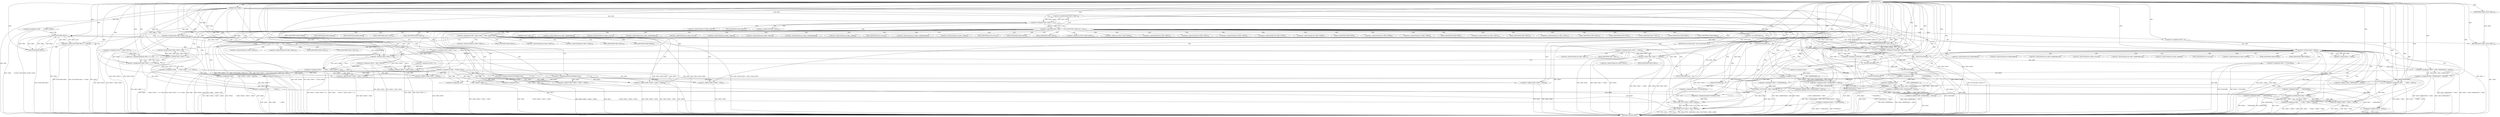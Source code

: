 digraph "FUN1" {  
"8" [label = <(METHOD,FUN1)<SUB>1</SUB>> ]
"336" [label = <(METHOD_RETURN,VAR1)<SUB>1</SUB>> ]
"9" [label = <(PARAM,VAR2 *VAR3)<SUB>1</SUB>> ]
"13" [label = <(&lt;operator&gt;.assignment,*VAR6  = &amp;VAR3-&gt;VAR7)<SUB>4</SUB>> ]
"20" [label = <(&lt;operator&gt;.assignment,*VAR9       = &amp;VAR3-&gt;VAR10)<SUB>6</SUB>> ]
"29" [label = <(&lt;operator&gt;.assignment,VAR14 = VAR3-&gt;VAR15)<SUB>10</SUB>> ]
"35" [label = <(&lt;operator&gt;.assignment,VAR16 = 0)<SUB>11</SUB>> ]
"332" [label = <(RETURN,return (VAR1)VAR47;,return (VAR1)VAR47;)<SUB>116</SUB>> ]
"39" [label = <(&lt;operator&gt;.notEquals,VAR3-&gt;VAR17 != VAR18)<SUB>12</SUB>> ]
"318" [label = <(&lt;operator&gt;.logicalAnd,VAR3-&gt;VAR42 != 0 &amp;&amp; FUN2(&amp;VAR3-&gt;VAR10,23) != 0x0)<SUB>115</SUB>> ]
"333" [label = <(&lt;operator&gt;.cast,(VAR1)VAR47)<SUB>116</SUB>> ]
"45" [label = <(&lt;operators&gt;.assignmentShiftLeft,VAR14 &lt;&lt;= 1)<SUB>14</SUB>> ]
"67" [label = <(&lt;operator&gt;.assignment,VAR24     = VAR16 + (VAR3-&gt;VAR25 &lt;&lt; 4))<SUB>28</SUB>> ]
"77" [label = <(&lt;operator&gt;.assignment,VAR26     = (VAR3-&gt;VAR27 &lt;&lt; 4) * VAR14)<SUB>29</SUB>> ]
"87" [label = <(&lt;operator&gt;.assignment,*VAR28        = VAR6-&gt;VAR29 + VAR24 + VAR26)<SUB>30</SUB>> ]
"97" [label = <(&lt;operator&gt;.assignment,VAR30           = VAR14)<SUB>31</SUB>> ]
"109" [label = <(FUN3,FUN3(VAR9,1))<SUB>47</SUB>> ]
"183" [label = <(&lt;operators&gt;.assignmentArithmeticShiftRight,VAR24                &gt;&gt;= 1)<SUB>75</SUB>> ]
"186" [label = <(&lt;operators&gt;.assignmentArithmeticShiftRight,VAR26                &gt;&gt;= 2)<SUB>76</SUB>> ]
"189" [label = <(&lt;operators&gt;.assignmentArithmeticShiftRight,VAR30                      &gt;&gt;= 1)<SUB>77</SUB>> ]
"192" [label = <(&lt;operator&gt;.assignment,VAR12                     = VAR6-&gt;VAR38 + VAR24...)<SUB>78</SUB>> ]
"201" [label = <(&lt;operator&gt;.assignment,VAR13                     = FUN8(VAR9))<SUB>79</SUB>> ]
"205" [label = <(&lt;operator&gt;.assignment,VAR23                      = VAR3-&gt;VAR36[VAR39]...)<SUB>80</SUB>> ]
"214" [label = <(&lt;operator&gt;.assignment,VAR3-&gt;VAR36[VAR39] = VAR23)<SUB>81</SUB>> ]
"221" [label = <(&lt;operator&gt;.assignment,VAR23 = FUN6(VAR23))<SUB>82</SUB>> ]
"225" [label = <(FUN7,VAR3-&gt;FUN7(VAR12, VAR23, VAR30))<SUB>83</SUB>> ]
"232" [label = <(&lt;operator&gt;.assignment,VAR12                     = VAR6-&gt;VAR40 + VAR24...)<SUB>88</SUB>> ]
"241" [label = <(&lt;operator&gt;.assignment,VAR13                     = FUN8(VAR9))<SUB>89</SUB>> ]
"245" [label = <(&lt;operator&gt;.assignment,VAR23                      = VAR3-&gt;VAR36[VAR41]...)<SUB>90</SUB>> ]
"254" [label = <(&lt;operator&gt;.assignment,VAR3-&gt;VAR36[VAR41] = VAR23)<SUB>91</SUB>> ]
"261" [label = <(&lt;operator&gt;.assignment,VAR23 = FUN6(VAR23))<SUB>92</SUB>> ]
"265" [label = <(FUN7,VAR3-&gt;FUN7(VAR12, VAR23, VAR30))<SUB>93</SUB>> ]
"272" [label = <(&lt;operator&gt;.postDecrement,VAR3-&gt;VAR42--)<SUB>98</SUB>> ]
"276" [label = <(&lt;operator&gt;.postIncrement,VAR3-&gt;VAR25++)<SUB>99</SUB>> ]
"315" [label = <(FUN3,FUN3(VAR9,1))<SUB>113</SUB>> ]
"49" [label = <(&lt;operator&gt;.equals,VAR3-&gt;VAR17 == VAR19)<SUB>15</SUB>> ]
"101" [label = <(&lt;operator&gt;.equals,FUN2(VAR9,VAR31) == VAR32)<SUB>37</SUB>> ]
"106" [label = <(FUN3,FUN3(VAR9,VAR31))<SUB>42</SUB>> ]
"113" [label = <(&lt;operator&gt;.notEquals,FUN4(VAR9, 1) != 0x01)<SUB>49</SUB>> ]
"124" [label = <(&lt;operator&gt;.lessThan,VAR4 &lt; VAR33)<SUB>55</SUB>> ]
"127" [label = <(&lt;operator&gt;.preIncrement,++VAR4)<SUB>55</SUB>> ]
"281" [label = <(&lt;operator&gt;.greaterThan,VAR3-&gt;VAR10.VAR43 &gt; VAR3-&gt;VAR10.VAR44)<SUB>101</SUB>> ]
"319" [label = <(&lt;operator&gt;.notEquals,VAR3-&gt;VAR42 != 0)<SUB>115</SUB>> ]
"324" [label = <(&lt;operator&gt;.notEquals,FUN2(&amp;VAR3-&gt;VAR10,23) != 0x0)<SUB>115</SUB>> ]
"55" [label = <(&lt;operator&gt;.assignment,VAR16 = VAR3-&gt;VAR15)<SUB>17</SUB>> ]
"69" [label = <(&lt;operator&gt;.addition,VAR16 + (VAR3-&gt;VAR25 &lt;&lt; 4))<SUB>28</SUB>> ]
"79" [label = <(&lt;operator&gt;.multiplication,(VAR3-&gt;VAR27 &lt;&lt; 4) * VAR14)<SUB>29</SUB>> ]
"89" [label = <(&lt;operator&gt;.addition,VAR6-&gt;VAR29 + VAR24 + VAR26)<SUB>30</SUB>> ]
"121" [label = <(&lt;operator&gt;.assignment,VAR4 = 0)<SUB>55</SUB>> ]
"130" [label = <(&lt;operator&gt;.assignment,VAR20    = VAR34[VAR4])<SUB>58</SUB>> ]
"135" [label = <(&lt;operator&gt;.assignment,VAR21    = VAR35[VAR4])<SUB>59</SUB>> ]
"140" [label = <(&lt;operator&gt;.assignment,VAR22     = (VAR21 * VAR30) + VAR20)<SUB>60</SUB>> ]
"147" [label = <(&lt;operator&gt;.assignment,VAR12     = VAR28 + VAR22)<SUB>61</SUB>> ]
"152" [label = <(&lt;operator&gt;.assignment,VAR13 = FUN5(VAR9))<SUB>63</SUB>> ]
"156" [label = <(&lt;operator&gt;.assignment,VAR23 = VAR3-&gt;VAR36[VAR37] + VAR13)<SUB>64</SUB>> ]
"165" [label = <(&lt;operator&gt;.assignment,VAR3-&gt;VAR36[VAR37] = VAR23)<SUB>65</SUB>> ]
"172" [label = <(&lt;operator&gt;.assignment,VAR23 = FUN6(VAR23))<SUB>66</SUB>> ]
"176" [label = <(FUN7,VAR3-&gt;FUN7(VAR12, VAR23, VAR30))<SUB>68</SUB>> ]
"194" [label = <(&lt;operator&gt;.addition,VAR6-&gt;VAR38 + VAR24 + VAR26)<SUB>78</SUB>> ]
"203" [label = <(FUN8,FUN8(VAR9))<SUB>79</SUB>> ]
"207" [label = <(&lt;operator&gt;.addition,VAR3-&gt;VAR36[VAR39] + VAR13)<SUB>80</SUB>> ]
"223" [label = <(FUN6,FUN6(VAR23))<SUB>82</SUB>> ]
"234" [label = <(&lt;operator&gt;.addition,VAR6-&gt;VAR40 + VAR24 + VAR26)<SUB>88</SUB>> ]
"243" [label = <(FUN8,FUN8(VAR9))<SUB>89</SUB>> ]
"247" [label = <(&lt;operator&gt;.addition,VAR3-&gt;VAR36[VAR41] + VAR13)<SUB>90</SUB>> ]
"263" [label = <(FUN6,FUN6(VAR23))<SUB>92</SUB>> ]
"293" [label = <(RETURN,return VAR45;,return VAR45;)<SUB>103</SUB>> ]
"325" [label = <(FUN2,FUN2(&amp;VAR3-&gt;VAR10,23))<SUB>115</SUB>> ]
"71" [label = <(&lt;operator&gt;.shiftLeft,VAR3-&gt;VAR25 &lt;&lt; 4)<SUB>28</SUB>> ]
"80" [label = <(&lt;operator&gt;.shiftLeft,VAR3-&gt;VAR27 &lt;&lt; 4)<SUB>29</SUB>> ]
"90" [label = <(&lt;operator&gt;.addition,VAR6-&gt;VAR29 + VAR24)<SUB>30</SUB>> ]
"102" [label = <(FUN2,FUN2(VAR9,VAR31))<SUB>37</SUB>> ]
"114" [label = <(FUN4,FUN4(VAR9, 1))<SUB>49</SUB>> ]
"195" [label = <(&lt;operator&gt;.addition,VAR6-&gt;VAR38 + VAR24)<SUB>78</SUB>> ]
"235" [label = <(&lt;operator&gt;.addition,VAR6-&gt;VAR40 + VAR24)<SUB>88</SUB>> ]
"294" [label = <(IDENTIFIER,VAR45,return VAR45;)<SUB>103</SUB>> ]
"142" [label = <(&lt;operator&gt;.addition,(VAR21 * VAR30) + VAR20)<SUB>60</SUB>> ]
"149" [label = <(&lt;operator&gt;.addition,VAR28 + VAR22)<SUB>61</SUB>> ]
"154" [label = <(FUN5,FUN5(VAR9))<SUB>63</SUB>> ]
"158" [label = <(&lt;operator&gt;.addition,VAR3-&gt;VAR36[VAR37] + VAR13)<SUB>64</SUB>> ]
"174" [label = <(FUN6,FUN6(VAR23))<SUB>66</SUB>> ]
"298" [label = <(&lt;operator&gt;.equals,VAR3-&gt;VAR25 == VAR3-&gt;VAR46)<SUB>105</SUB>> ]
"143" [label = <(&lt;operator&gt;.multiplication,VAR21 * VAR30)<SUB>60</SUB>> ]
"306" [label = <(&lt;operator&gt;.assignment,VAR3-&gt;VAR25 = 0)<SUB>107</SUB>> ]
"311" [label = <(&lt;operator&gt;.postIncrement,VAR3-&gt;VAR27++)<SUB>108</SUB>> ]
"334" [label = <(UNKNOWN,VAR1,VAR1)<SUB>116</SUB>> ]
"215" [label = <(&lt;operator&gt;.indirectIndexAccess,VAR3-&gt;VAR36[VAR39])<SUB>81</SUB>> ]
"226" [label = <(&lt;operator&gt;.indirectFieldAccess,VAR3-&gt;FUN7)<SUB>83</SUB>> ]
"255" [label = <(&lt;operator&gt;.indirectIndexAccess,VAR3-&gt;VAR36[VAR41])<SUB>91</SUB>> ]
"266" [label = <(&lt;operator&gt;.indirectFieldAccess,VAR3-&gt;FUN7)<SUB>93</SUB>> ]
"273" [label = <(&lt;operator&gt;.indirectFieldAccess,VAR3-&gt;VAR42)<SUB>98</SUB>> ]
"277" [label = <(&lt;operator&gt;.indirectFieldAccess,VAR3-&gt;VAR25)<SUB>99</SUB>> ]
"320" [label = <(&lt;operator&gt;.indirectFieldAccess,VAR3-&gt;VAR42)<SUB>115</SUB>> ]
"50" [label = <(&lt;operator&gt;.indirectFieldAccess,VAR3-&gt;VAR17)<SUB>15</SUB>> ]
"208" [label = <(&lt;operator&gt;.indirectIndexAccess,VAR3-&gt;VAR36[VAR39])<SUB>80</SUB>> ]
"216" [label = <(&lt;operator&gt;.indirectFieldAccess,VAR3-&gt;VAR36)<SUB>81</SUB>> ]
"228" [label = <(FIELD_IDENTIFIER,FUN7,FUN7)<SUB>83</SUB>> ]
"248" [label = <(&lt;operator&gt;.indirectIndexAccess,VAR3-&gt;VAR36[VAR41])<SUB>90</SUB>> ]
"256" [label = <(&lt;operator&gt;.indirectFieldAccess,VAR3-&gt;VAR36)<SUB>91</SUB>> ]
"268" [label = <(FIELD_IDENTIFIER,FUN7,FUN7)<SUB>93</SUB>> ]
"275" [label = <(FIELD_IDENTIFIER,VAR42,VAR42)<SUB>98</SUB>> ]
"279" [label = <(FIELD_IDENTIFIER,VAR25,VAR25)<SUB>99</SUB>> ]
"282" [label = <(&lt;operator&gt;.fieldAccess,VAR3-&gt;VAR10.VAR43)<SUB>101</SUB>> ]
"287" [label = <(&lt;operator&gt;.fieldAccess,VAR3-&gt;VAR10.VAR44)<SUB>101</SUB>> ]
"322" [label = <(FIELD_IDENTIFIER,VAR42,VAR42)<SUB>115</SUB>> ]
"326" [label = <(&lt;operator&gt;.addressOf,&amp;VAR3-&gt;VAR10)<SUB>115</SUB>> ]
"52" [label = <(FIELD_IDENTIFIER,VAR17,VAR17)<SUB>15</SUB>> ]
"57" [label = <(&lt;operator&gt;.indirectFieldAccess,VAR3-&gt;VAR15)<SUB>17</SUB>> ]
"72" [label = <(&lt;operator&gt;.indirectFieldAccess,VAR3-&gt;VAR25)<SUB>28</SUB>> ]
"81" [label = <(&lt;operator&gt;.indirectFieldAccess,VAR3-&gt;VAR27)<SUB>29</SUB>> ]
"91" [label = <(&lt;operator&gt;.indirectFieldAccess,VAR6-&gt;VAR29)<SUB>30</SUB>> ]
"132" [label = <(&lt;operator&gt;.indirectIndexAccess,VAR34[VAR4])<SUB>58</SUB>> ]
"137" [label = <(&lt;operator&gt;.indirectIndexAccess,VAR35[VAR4])<SUB>59</SUB>> ]
"166" [label = <(&lt;operator&gt;.indirectIndexAccess,VAR3-&gt;VAR36[VAR37])<SUB>65</SUB>> ]
"177" [label = <(&lt;operator&gt;.indirectFieldAccess,VAR3-&gt;FUN7)<SUB>68</SUB>> ]
"196" [label = <(&lt;operator&gt;.indirectFieldAccess,VAR6-&gt;VAR38)<SUB>78</SUB>> ]
"209" [label = <(&lt;operator&gt;.indirectFieldAccess,VAR3-&gt;VAR36)<SUB>80</SUB>> ]
"218" [label = <(FIELD_IDENTIFIER,VAR36,VAR36)<SUB>81</SUB>> ]
"236" [label = <(&lt;operator&gt;.indirectFieldAccess,VAR6-&gt;VAR40)<SUB>88</SUB>> ]
"249" [label = <(&lt;operator&gt;.indirectFieldAccess,VAR3-&gt;VAR36)<SUB>90</SUB>> ]
"258" [label = <(FIELD_IDENTIFIER,VAR36,VAR36)<SUB>91</SUB>> ]
"283" [label = <(&lt;operator&gt;.indirectFieldAccess,VAR3-&gt;VAR10)<SUB>101</SUB>> ]
"286" [label = <(FIELD_IDENTIFIER,VAR43,VAR43)<SUB>101</SUB>> ]
"288" [label = <(&lt;operator&gt;.indirectFieldAccess,VAR3-&gt;VAR10)<SUB>101</SUB>> ]
"291" [label = <(FIELD_IDENTIFIER,VAR44,VAR44)<SUB>101</SUB>> ]
"327" [label = <(&lt;operator&gt;.indirectFieldAccess,VAR3-&gt;VAR10)<SUB>115</SUB>> ]
"59" [label = <(FIELD_IDENTIFIER,VAR15,VAR15)<SUB>17</SUB>> ]
"74" [label = <(FIELD_IDENTIFIER,VAR25,VAR25)<SUB>28</SUB>> ]
"83" [label = <(FIELD_IDENTIFIER,VAR27,VAR27)<SUB>29</SUB>> ]
"93" [label = <(FIELD_IDENTIFIER,VAR29,VAR29)<SUB>30</SUB>> ]
"159" [label = <(&lt;operator&gt;.indirectIndexAccess,VAR3-&gt;VAR36[VAR37])<SUB>64</SUB>> ]
"167" [label = <(&lt;operator&gt;.indirectFieldAccess,VAR3-&gt;VAR36)<SUB>65</SUB>> ]
"179" [label = <(FIELD_IDENTIFIER,FUN7,FUN7)<SUB>68</SUB>> ]
"198" [label = <(FIELD_IDENTIFIER,VAR38,VAR38)<SUB>78</SUB>> ]
"211" [label = <(FIELD_IDENTIFIER,VAR36,VAR36)<SUB>80</SUB>> ]
"238" [label = <(FIELD_IDENTIFIER,VAR40,VAR40)<SUB>88</SUB>> ]
"251" [label = <(FIELD_IDENTIFIER,VAR36,VAR36)<SUB>90</SUB>> ]
"285" [label = <(FIELD_IDENTIFIER,VAR10,VAR10)<SUB>101</SUB>> ]
"290" [label = <(FIELD_IDENTIFIER,VAR10,VAR10)<SUB>101</SUB>> ]
"329" [label = <(FIELD_IDENTIFIER,VAR10,VAR10)<SUB>115</SUB>> ]
"160" [label = <(&lt;operator&gt;.indirectFieldAccess,VAR3-&gt;VAR36)<SUB>64</SUB>> ]
"169" [label = <(FIELD_IDENTIFIER,VAR36,VAR36)<SUB>65</SUB>> ]
"299" [label = <(&lt;operator&gt;.indirectFieldAccess,VAR3-&gt;VAR25)<SUB>105</SUB>> ]
"302" [label = <(&lt;operator&gt;.indirectFieldAccess,VAR3-&gt;VAR46)<SUB>105</SUB>> ]
"162" [label = <(FIELD_IDENTIFIER,VAR36,VAR36)<SUB>64</SUB>> ]
"301" [label = <(FIELD_IDENTIFIER,VAR25,VAR25)<SUB>105</SUB>> ]
"304" [label = <(FIELD_IDENTIFIER,VAR46,VAR46)<SUB>105</SUB>> ]
"307" [label = <(&lt;operator&gt;.indirectFieldAccess,VAR3-&gt;VAR25)<SUB>107</SUB>> ]
"312" [label = <(&lt;operator&gt;.indirectFieldAccess,VAR3-&gt;VAR27)<SUB>108</SUB>> ]
"309" [label = <(FIELD_IDENTIFIER,VAR25,VAR25)<SUB>107</SUB>> ]
"314" [label = <(FIELD_IDENTIFIER,VAR27,VAR27)<SUB>108</SUB>> ]
  "332" -> "336"  [ label = "DDG: &lt;RET&gt;"] 
  "293" -> "336"  [ label = "DDG: &lt;RET&gt;"] 
  "9" -> "336"  [ label = "DDG: VAR3"] 
  "13" -> "336"  [ label = "DDG: VAR6"] 
  "13" -> "336"  [ label = "DDG: &amp;VAR3-&gt;VAR7"] 
  "13" -> "336"  [ label = "DDG: *VAR6  = &amp;VAR3-&gt;VAR7"] 
  "20" -> "336"  [ label = "DDG: &amp;VAR3-&gt;VAR10"] 
  "20" -> "336"  [ label = "DDG: *VAR9       = &amp;VAR3-&gt;VAR10"] 
  "29" -> "336"  [ label = "DDG: VAR3-&gt;VAR15"] 
  "29" -> "336"  [ label = "DDG: VAR14 = VAR3-&gt;VAR15"] 
  "35" -> "336"  [ label = "DDG: VAR16 = 0"] 
  "39" -> "336"  [ label = "DDG: VAR3-&gt;VAR17"] 
  "39" -> "336"  [ label = "DDG: VAR3-&gt;VAR17 != VAR18"] 
  "49" -> "336"  [ label = "DDG: VAR3-&gt;VAR17"] 
  "49" -> "336"  [ label = "DDG: VAR3-&gt;VAR17 == VAR19"] 
  "55" -> "336"  [ label = "DDG: VAR3-&gt;VAR15"] 
  "55" -> "336"  [ label = "DDG: VAR16 = VAR3-&gt;VAR15"] 
  "69" -> "336"  [ label = "DDG: VAR16"] 
  "69" -> "336"  [ label = "DDG: VAR3-&gt;VAR25 &lt;&lt; 4"] 
  "67" -> "336"  [ label = "DDG: VAR16 + (VAR3-&gt;VAR25 &lt;&lt; 4)"] 
  "67" -> "336"  [ label = "DDG: VAR24     = VAR16 + (VAR3-&gt;VAR25 &lt;&lt; 4)"] 
  "80" -> "336"  [ label = "DDG: VAR3-&gt;VAR27"] 
  "79" -> "336"  [ label = "DDG: VAR3-&gt;VAR27 &lt;&lt; 4"] 
  "77" -> "336"  [ label = "DDG: (VAR3-&gt;VAR27 &lt;&lt; 4) * VAR14"] 
  "77" -> "336"  [ label = "DDG: VAR26     = (VAR3-&gt;VAR27 &lt;&lt; 4) * VAR14"] 
  "87" -> "336"  [ label = "DDG: VAR28"] 
  "90" -> "336"  [ label = "DDG: VAR6-&gt;VAR29"] 
  "89" -> "336"  [ label = "DDG: VAR6-&gt;VAR29 + VAR24"] 
  "87" -> "336"  [ label = "DDG: VAR6-&gt;VAR29 + VAR24 + VAR26"] 
  "87" -> "336"  [ label = "DDG: *VAR28        = VAR6-&gt;VAR29 + VAR24 + VAR26"] 
  "97" -> "336"  [ label = "DDG: VAR14"] 
  "97" -> "336"  [ label = "DDG: VAR30           = VAR14"] 
  "102" -> "336"  [ label = "DDG: VAR31"] 
  "101" -> "336"  [ label = "DDG: FUN2(VAR9,VAR31)"] 
  "101" -> "336"  [ label = "DDG: FUN2(VAR9,VAR31) == VAR32"] 
  "109" -> "336"  [ label = "DDG: FUN3(VAR9,1)"] 
  "113" -> "336"  [ label = "DDG: FUN4(VAR9, 1)"] 
  "113" -> "336"  [ label = "DDG: FUN4(VAR9, 1) != 0x01"] 
  "121" -> "336"  [ label = "DDG: VAR4 = 0"] 
  "124" -> "336"  [ label = "DDG: VAR4"] 
  "124" -> "336"  [ label = "DDG: VAR4 &lt; VAR33"] 
  "195" -> "336"  [ label = "DDG: VAR6-&gt;VAR38"] 
  "194" -> "336"  [ label = "DDG: VAR6-&gt;VAR38 + VAR24"] 
  "192" -> "336"  [ label = "DDG: VAR6-&gt;VAR38 + VAR24 + VAR26"] 
  "192" -> "336"  [ label = "DDG: VAR12                     = VAR6-&gt;VAR38 + VAR24 + VAR26"] 
  "205" -> "336"  [ label = "DDG: VAR3-&gt;VAR36[VAR39] + VAR13"] 
  "205" -> "336"  [ label = "DDG: VAR23                      = VAR3-&gt;VAR36[VAR39] + VAR13"] 
  "214" -> "336"  [ label = "DDG: VAR3-&gt;VAR36[VAR39]"] 
  "214" -> "336"  [ label = "DDG: VAR3-&gt;VAR36[VAR39] = VAR23"] 
  "235" -> "336"  [ label = "DDG: VAR6-&gt;VAR40"] 
  "235" -> "336"  [ label = "DDG: VAR24"] 
  "234" -> "336"  [ label = "DDG: VAR6-&gt;VAR40 + VAR24"] 
  "234" -> "336"  [ label = "DDG: VAR26"] 
  "232" -> "336"  [ label = "DDG: VAR6-&gt;VAR40 + VAR24 + VAR26"] 
  "232" -> "336"  [ label = "DDG: VAR12                     = VAR6-&gt;VAR40 + VAR24 + VAR26"] 
  "243" -> "336"  [ label = "DDG: VAR9"] 
  "241" -> "336"  [ label = "DDG: FUN8(VAR9)"] 
  "241" -> "336"  [ label = "DDG: VAR13                     = FUN8(VAR9)"] 
  "247" -> "336"  [ label = "DDG: VAR13"] 
  "245" -> "336"  [ label = "DDG: VAR3-&gt;VAR36[VAR41] + VAR13"] 
  "245" -> "336"  [ label = "DDG: VAR23                      = VAR3-&gt;VAR36[VAR41] + VAR13"] 
  "254" -> "336"  [ label = "DDG: VAR3-&gt;VAR36[VAR41]"] 
  "254" -> "336"  [ label = "DDG: VAR3-&gt;VAR36[VAR41] = VAR23"] 
  "261" -> "336"  [ label = "DDG: FUN6(VAR23)"] 
  "261" -> "336"  [ label = "DDG: VAR23 = FUN6(VAR23)"] 
  "265" -> "336"  [ label = "DDG: VAR3-&gt;FUN7"] 
  "265" -> "336"  [ label = "DDG: VAR12"] 
  "265" -> "336"  [ label = "DDG: VAR23"] 
  "265" -> "336"  [ label = "DDG: VAR30"] 
  "265" -> "336"  [ label = "DDG: VAR3-&gt;FUN7(VAR12, VAR23, VAR30)"] 
  "272" -> "336"  [ label = "DDG: VAR3-&gt;VAR42"] 
  "272" -> "336"  [ label = "DDG: VAR3-&gt;VAR42--"] 
  "276" -> "336"  [ label = "DDG: VAR3-&gt;VAR25"] 
  "276" -> "336"  [ label = "DDG: VAR3-&gt;VAR25++"] 
  "281" -> "336"  [ label = "DDG: VAR3-&gt;VAR10.VAR43"] 
  "281" -> "336"  [ label = "DDG: VAR3-&gt;VAR10.VAR44"] 
  "281" -> "336"  [ label = "DDG: VAR3-&gt;VAR10.VAR43 &gt; VAR3-&gt;VAR10.VAR44"] 
  "298" -> "336"  [ label = "DDG: VAR3-&gt;VAR46"] 
  "298" -> "336"  [ label = "DDG: VAR3-&gt;VAR25 == VAR3-&gt;VAR46"] 
  "306" -> "336"  [ label = "DDG: VAR3-&gt;VAR25 = 0"] 
  "311" -> "336"  [ label = "DDG: VAR3-&gt;VAR27++"] 
  "318" -> "336"  [ label = "DDG: VAR3-&gt;VAR42 != 0"] 
  "325" -> "336"  [ label = "DDG: &amp;VAR3-&gt;VAR10"] 
  "324" -> "336"  [ label = "DDG: FUN2(&amp;VAR3-&gt;VAR10,23)"] 
  "318" -> "336"  [ label = "DDG: FUN2(&amp;VAR3-&gt;VAR10,23) != 0x0"] 
  "318" -> "336"  [ label = "DDG: VAR3-&gt;VAR42 != 0 &amp;&amp; FUN2(&amp;VAR3-&gt;VAR10,23) != 0x0"] 
  "130" -> "336"  [ label = "DDG: VAR34[VAR4]"] 
  "130" -> "336"  [ label = "DDG: VAR20    = VAR34[VAR4]"] 
  "135" -> "336"  [ label = "DDG: VAR35[VAR4]"] 
  "135" -> "336"  [ label = "DDG: VAR21    = VAR35[VAR4]"] 
  "143" -> "336"  [ label = "DDG: VAR21"] 
  "142" -> "336"  [ label = "DDG: VAR21 * VAR30"] 
  "142" -> "336"  [ label = "DDG: VAR20"] 
  "140" -> "336"  [ label = "DDG: (VAR21 * VAR30) + VAR20"] 
  "140" -> "336"  [ label = "DDG: VAR22     = (VAR21 * VAR30) + VAR20"] 
  "149" -> "336"  [ label = "DDG: VAR28"] 
  "149" -> "336"  [ label = "DDG: VAR22"] 
  "147" -> "336"  [ label = "DDG: VAR28 + VAR22"] 
  "147" -> "336"  [ label = "DDG: VAR12     = VAR28 + VAR22"] 
  "152" -> "336"  [ label = "DDG: FUN5(VAR9)"] 
  "152" -> "336"  [ label = "DDG: VAR13 = FUN5(VAR9)"] 
  "156" -> "336"  [ label = "DDG: VAR3-&gt;VAR36[VAR37] + VAR13"] 
  "156" -> "336"  [ label = "DDG: VAR23 = VAR3-&gt;VAR36[VAR37] + VAR13"] 
  "165" -> "336"  [ label = "DDG: VAR3-&gt;VAR36[VAR37]"] 
  "165" -> "336"  [ label = "DDG: VAR3-&gt;VAR36[VAR37] = VAR23"] 
  "127" -> "336"  [ label = "DDG: ++VAR4"] 
  "106" -> "336"  [ label = "DDG: FUN3(VAR9,VAR31)"] 
  "124" -> "336"  [ label = "DDG: VAR33"] 
  "39" -> "336"  [ label = "DDG: VAR18"] 
  "49" -> "336"  [ label = "DDG: VAR19"] 
  "101" -> "336"  [ label = "DDG: VAR32"] 
  "8" -> "9"  [ label = "DDG: "] 
  "9" -> "13"  [ label = "DDG: VAR3"] 
  "9" -> "20"  [ label = "DDG: VAR3"] 
  "9" -> "29"  [ label = "DDG: VAR3"] 
  "8" -> "35"  [ label = "DDG: "] 
  "333" -> "332"  [ label = "DDG: (VAR1)VAR47"] 
  "8" -> "333"  [ label = "DDG: "] 
  "9" -> "39"  [ label = "DDG: VAR3"] 
  "8" -> "39"  [ label = "DDG: "] 
  "8" -> "45"  [ label = "DDG: "] 
  "35" -> "67"  [ label = "DDG: VAR16"] 
  "55" -> "67"  [ label = "DDG: VAR16"] 
  "8" -> "67"  [ label = "DDG: "] 
  "71" -> "67"  [ label = "DDG: VAR3-&gt;VAR25"] 
  "71" -> "67"  [ label = "DDG: 4"] 
  "79" -> "77"  [ label = "DDG: VAR3-&gt;VAR27 &lt;&lt; 4"] 
  "79" -> "77"  [ label = "DDG: VAR14"] 
  "13" -> "87"  [ label = "DDG: VAR6"] 
  "67" -> "87"  [ label = "DDG: VAR24"] 
  "8" -> "87"  [ label = "DDG: "] 
  "77" -> "87"  [ label = "DDG: VAR26"] 
  "79" -> "97"  [ label = "DDG: VAR14"] 
  "8" -> "97"  [ label = "DDG: "] 
  "8" -> "183"  [ label = "DDG: "] 
  "8" -> "186"  [ label = "DDG: "] 
  "8" -> "189"  [ label = "DDG: "] 
  "13" -> "192"  [ label = "DDG: VAR6"] 
  "183" -> "192"  [ label = "DDG: VAR24"] 
  "8" -> "192"  [ label = "DDG: "] 
  "186" -> "192"  [ label = "DDG: VAR26"] 
  "203" -> "201"  [ label = "DDG: VAR9"] 
  "214" -> "205"  [ label = "DDG: VAR3-&gt;VAR36[VAR39]"] 
  "201" -> "205"  [ label = "DDG: VAR13"] 
  "8" -> "205"  [ label = "DDG: "] 
  "205" -> "214"  [ label = "DDG: VAR23"] 
  "8" -> "214"  [ label = "DDG: "] 
  "223" -> "221"  [ label = "DDG: VAR23"] 
  "13" -> "232"  [ label = "DDG: VAR6"] 
  "8" -> "232"  [ label = "DDG: "] 
  "183" -> "232"  [ label = "DDG: VAR24"] 
  "186" -> "232"  [ label = "DDG: VAR26"] 
  "243" -> "241"  [ label = "DDG: VAR9"] 
  "254" -> "245"  [ label = "DDG: VAR3-&gt;VAR36[VAR41]"] 
  "241" -> "245"  [ label = "DDG: VAR13"] 
  "8" -> "245"  [ label = "DDG: "] 
  "245" -> "254"  [ label = "DDG: VAR23"] 
  "8" -> "254"  [ label = "DDG: "] 
  "263" -> "261"  [ label = "DDG: VAR23"] 
  "319" -> "318"  [ label = "DDG: VAR3-&gt;VAR42"] 
  "319" -> "318"  [ label = "DDG: 0"] 
  "324" -> "318"  [ label = "DDG: FUN2(&amp;VAR3-&gt;VAR10,23)"] 
  "324" -> "318"  [ label = "DDG: 0x0"] 
  "29" -> "45"  [ label = "DDG: VAR14"] 
  "102" -> "109"  [ label = "DDG: VAR9"] 
  "8" -> "109"  [ label = "DDG: "] 
  "67" -> "183"  [ label = "DDG: VAR24"] 
  "77" -> "186"  [ label = "DDG: VAR26"] 
  "97" -> "189"  [ label = "DDG: VAR30"] 
  "176" -> "189"  [ label = "DDG: VAR30"] 
  "9" -> "225"  [ label = "DDG: VAR3"] 
  "265" -> "225"  [ label = "DDG: VAR3-&gt;FUN7"] 
  "176" -> "225"  [ label = "DDG: VAR3-&gt;FUN7"] 
  "192" -> "225"  [ label = "DDG: VAR12"] 
  "8" -> "225"  [ label = "DDG: "] 
  "221" -> "225"  [ label = "DDG: VAR23"] 
  "189" -> "225"  [ label = "DDG: VAR30"] 
  "9" -> "265"  [ label = "DDG: VAR3"] 
  "225" -> "265"  [ label = "DDG: VAR3-&gt;FUN7"] 
  "232" -> "265"  [ label = "DDG: VAR12"] 
  "8" -> "265"  [ label = "DDG: "] 
  "261" -> "265"  [ label = "DDG: VAR23"] 
  "225" -> "265"  [ label = "DDG: VAR30"] 
  "9" -> "272"  [ label = "DDG: VAR3"] 
  "319" -> "272"  [ label = "DDG: VAR3-&gt;VAR42"] 
  "9" -> "276"  [ label = "DDG: VAR3"] 
  "71" -> "276"  [ label = "DDG: VAR3-&gt;VAR25"] 
  "243" -> "315"  [ label = "DDG: VAR9"] 
  "8" -> "315"  [ label = "DDG: "] 
  "9" -> "319"  [ label = "DDG: VAR3"] 
  "272" -> "319"  [ label = "DDG: VAR3-&gt;VAR42"] 
  "8" -> "319"  [ label = "DDG: "] 
  "325" -> "324"  [ label = "DDG: &amp;VAR3-&gt;VAR10"] 
  "325" -> "324"  [ label = "DDG: 23"] 
  "8" -> "324"  [ label = "DDG: "] 
  "9" -> "49"  [ label = "DDG: VAR3"] 
  "39" -> "49"  [ label = "DDG: VAR3-&gt;VAR17"] 
  "8" -> "49"  [ label = "DDG: "] 
  "9" -> "55"  [ label = "DDG: VAR3"] 
  "35" -> "69"  [ label = "DDG: VAR16"] 
  "55" -> "69"  [ label = "DDG: VAR16"] 
  "8" -> "69"  [ label = "DDG: "] 
  "71" -> "69"  [ label = "DDG: VAR3-&gt;VAR25"] 
  "71" -> "69"  [ label = "DDG: 4"] 
  "80" -> "79"  [ label = "DDG: VAR3-&gt;VAR27"] 
  "80" -> "79"  [ label = "DDG: 4"] 
  "29" -> "79"  [ label = "DDG: VAR14"] 
  "45" -> "79"  [ label = "DDG: VAR14"] 
  "8" -> "79"  [ label = "DDG: "] 
  "13" -> "89"  [ label = "DDG: VAR6"] 
  "67" -> "89"  [ label = "DDG: VAR24"] 
  "8" -> "89"  [ label = "DDG: "] 
  "77" -> "89"  [ label = "DDG: VAR26"] 
  "102" -> "101"  [ label = "DDG: VAR9"] 
  "102" -> "101"  [ label = "DDG: VAR31"] 
  "8" -> "101"  [ label = "DDG: "] 
  "102" -> "106"  [ label = "DDG: VAR9"] 
  "8" -> "106"  [ label = "DDG: "] 
  "102" -> "106"  [ label = "DDG: VAR31"] 
  "114" -> "113"  [ label = "DDG: VAR9"] 
  "114" -> "113"  [ label = "DDG: 1"] 
  "8" -> "113"  [ label = "DDG: "] 
  "8" -> "121"  [ label = "DDG: "] 
  "121" -> "124"  [ label = "DDG: VAR4"] 
  "127" -> "124"  [ label = "DDG: VAR4"] 
  "8" -> "124"  [ label = "DDG: "] 
  "124" -> "127"  [ label = "DDG: VAR4"] 
  "8" -> "127"  [ label = "DDG: "] 
  "143" -> "140"  [ label = "DDG: VAR21"] 
  "143" -> "140"  [ label = "DDG: VAR30"] 
  "130" -> "140"  [ label = "DDG: VAR20"] 
  "8" -> "140"  [ label = "DDG: "] 
  "87" -> "147"  [ label = "DDG: VAR28"] 
  "8" -> "147"  [ label = "DDG: "] 
  "140" -> "147"  [ label = "DDG: VAR22"] 
  "154" -> "152"  [ label = "DDG: VAR9"] 
  "165" -> "156"  [ label = "DDG: VAR3-&gt;VAR36[VAR37]"] 
  "152" -> "156"  [ label = "DDG: VAR13"] 
  "8" -> "156"  [ label = "DDG: "] 
  "156" -> "165"  [ label = "DDG: VAR23"] 
  "8" -> "165"  [ label = "DDG: "] 
  "174" -> "172"  [ label = "DDG: VAR23"] 
  "13" -> "194"  [ label = "DDG: VAR6"] 
  "183" -> "194"  [ label = "DDG: VAR24"] 
  "8" -> "194"  [ label = "DDG: "] 
  "186" -> "194"  [ label = "DDG: VAR26"] 
  "114" -> "203"  [ label = "DDG: VAR9"] 
  "154" -> "203"  [ label = "DDG: VAR9"] 
  "8" -> "203"  [ label = "DDG: "] 
  "214" -> "207"  [ label = "DDG: VAR3-&gt;VAR36[VAR39]"] 
  "201" -> "207"  [ label = "DDG: VAR13"] 
  "8" -> "207"  [ label = "DDG: "] 
  "8" -> "223"  [ label = "DDG: "] 
  "205" -> "223"  [ label = "DDG: VAR23"] 
  "13" -> "234"  [ label = "DDG: VAR6"] 
  "8" -> "234"  [ label = "DDG: "] 
  "183" -> "234"  [ label = "DDG: VAR24"] 
  "186" -> "234"  [ label = "DDG: VAR26"] 
  "203" -> "243"  [ label = "DDG: VAR9"] 
  "8" -> "243"  [ label = "DDG: "] 
  "254" -> "247"  [ label = "DDG: VAR3-&gt;VAR36[VAR41]"] 
  "241" -> "247"  [ label = "DDG: VAR13"] 
  "8" -> "247"  [ label = "DDG: "] 
  "8" -> "263"  [ label = "DDG: "] 
  "245" -> "263"  [ label = "DDG: VAR23"] 
  "294" -> "293"  [ label = "DDG: VAR45"] 
  "8" -> "293"  [ label = "DDG: "] 
  "9" -> "325"  [ label = "DDG: VAR3"] 
  "281" -> "325"  [ label = "DDG: VAR3-&gt;VAR10.VAR43"] 
  "281" -> "325"  [ label = "DDG: VAR3-&gt;VAR10.VAR44"] 
  "8" -> "325"  [ label = "DDG: "] 
  "9" -> "71"  [ label = "DDG: VAR3"] 
  "298" -> "71"  [ label = "DDG: VAR3-&gt;VAR25"] 
  "306" -> "71"  [ label = "DDG: VAR3-&gt;VAR25"] 
  "8" -> "71"  [ label = "DDG: "] 
  "9" -> "80"  [ label = "DDG: VAR3"] 
  "311" -> "80"  [ label = "DDG: VAR3-&gt;VAR27"] 
  "8" -> "80"  [ label = "DDG: "] 
  "13" -> "90"  [ label = "DDG: VAR6"] 
  "67" -> "90"  [ label = "DDG: VAR24"] 
  "8" -> "90"  [ label = "DDG: "] 
  "20" -> "102"  [ label = "DDG: VAR9"] 
  "315" -> "102"  [ label = "DDG: VAR9"] 
  "106" -> "102"  [ label = "DDG: VAR9"] 
  "8" -> "102"  [ label = "DDG: "] 
  "106" -> "102"  [ label = "DDG: VAR31"] 
  "109" -> "114"  [ label = "DDG: VAR9"] 
  "8" -> "114"  [ label = "DDG: "] 
  "9" -> "176"  [ label = "DDG: VAR3"] 
  "265" -> "176"  [ label = "DDG: VAR3-&gt;FUN7"] 
  "147" -> "176"  [ label = "DDG: VAR12"] 
  "8" -> "176"  [ label = "DDG: "] 
  "172" -> "176"  [ label = "DDG: VAR23"] 
  "143" -> "176"  [ label = "DDG: VAR30"] 
  "13" -> "195"  [ label = "DDG: VAR6"] 
  "183" -> "195"  [ label = "DDG: VAR24"] 
  "8" -> "195"  [ label = "DDG: "] 
  "13" -> "235"  [ label = "DDG: VAR6"] 
  "8" -> "235"  [ label = "DDG: "] 
  "183" -> "235"  [ label = "DDG: VAR24"] 
  "8" -> "294"  [ label = "DDG: "] 
  "143" -> "142"  [ label = "DDG: VAR21"] 
  "143" -> "142"  [ label = "DDG: VAR30"] 
  "130" -> "142"  [ label = "DDG: VAR20"] 
  "8" -> "142"  [ label = "DDG: "] 
  "87" -> "149"  [ label = "DDG: VAR28"] 
  "8" -> "149"  [ label = "DDG: "] 
  "140" -> "149"  [ label = "DDG: VAR22"] 
  "114" -> "154"  [ label = "DDG: VAR9"] 
  "8" -> "154"  [ label = "DDG: "] 
  "165" -> "158"  [ label = "DDG: VAR3-&gt;VAR36[VAR37]"] 
  "152" -> "158"  [ label = "DDG: VAR13"] 
  "8" -> "158"  [ label = "DDG: "] 
  "8" -> "174"  [ label = "DDG: "] 
  "156" -> "174"  [ label = "DDG: VAR23"] 
  "135" -> "143"  [ label = "DDG: VAR21"] 
  "8" -> "143"  [ label = "DDG: "] 
  "97" -> "143"  [ label = "DDG: VAR30"] 
  "176" -> "143"  [ label = "DDG: VAR30"] 
  "9" -> "298"  [ label = "DDG: VAR3"] 
  "276" -> "298"  [ label = "DDG: VAR3-&gt;VAR25"] 
  "8" -> "306"  [ label = "DDG: "] 
  "9" -> "311"  [ label = "DDG: VAR3"] 
  "80" -> "311"  [ label = "DDG: VAR3-&gt;VAR27"] 
  "39" -> "52"  [ label = "CDG: "] 
  "39" -> "50"  [ label = "CDG: "] 
  "39" -> "49"  [ label = "CDG: "] 
  "39" -> "45"  [ label = "CDG: "] 
  "318" -> "214"  [ label = "CDG: "] 
  "318" -> "192"  [ label = "CDG: "] 
  "318" -> "334"  [ label = "CDG: "] 
  "318" -> "102"  [ label = "CDG: "] 
  "318" -> "114"  [ label = "CDG: "] 
  "318" -> "215"  [ label = "CDG: "] 
  "318" -> "209"  [ label = "CDG: "] 
  "318" -> "196"  [ label = "CDG: "] 
  "318" -> "272"  [ label = "CDG: "] 
  "318" -> "226"  [ label = "CDG: "] 
  "318" -> "290"  [ label = "CDG: "] 
  "318" -> "74"  [ label = "CDG: "] 
  "318" -> "283"  [ label = "CDG: "] 
  "318" -> "243"  [ label = "CDG: "] 
  "318" -> "256"  [ label = "CDG: "] 
  "318" -> "228"  [ label = "CDG: "] 
  "318" -> "247"  [ label = "CDG: "] 
  "318" -> "208"  [ label = "CDG: "] 
  "318" -> "93"  [ label = "CDG: "] 
  "318" -> "195"  [ label = "CDG: "] 
  "318" -> "238"  [ label = "CDG: "] 
  "318" -> "281"  [ label = "CDG: "] 
  "318" -> "80"  [ label = "CDG: "] 
  "318" -> "288"  [ label = "CDG: "] 
  "318" -> "194"  [ label = "CDG: "] 
  "318" -> "258"  [ label = "CDG: "] 
  "318" -> "268"  [ label = "CDG: "] 
  "318" -> "276"  [ label = "CDG: "] 
  "318" -> "186"  [ label = "CDG: "] 
  "318" -> "249"  [ label = "CDG: "] 
  "318" -> "201"  [ label = "CDG: "] 
  "318" -> "72"  [ label = "CDG: "] 
  "318" -> "236"  [ label = "CDG: "] 
  "318" -> "254"  [ label = "CDG: "] 
  "318" -> "71"  [ label = "CDG: "] 
  "318" -> "241"  [ label = "CDG: "] 
  "318" -> "216"  [ label = "CDG: "] 
  "318" -> "109"  [ label = "CDG: "] 
  "318" -> "77"  [ label = "CDG: "] 
  "318" -> "113"  [ label = "CDG: "] 
  "318" -> "282"  [ label = "CDG: "] 
  "318" -> "81"  [ label = "CDG: "] 
  "318" -> "225"  [ label = "CDG: "] 
  "318" -> "69"  [ label = "CDG: "] 
  "318" -> "67"  [ label = "CDG: "] 
  "318" -> "273"  [ label = "CDG: "] 
  "318" -> "232"  [ label = "CDG: "] 
  "318" -> "261"  [ label = "CDG: "] 
  "318" -> "198"  [ label = "CDG: "] 
  "318" -> "279"  [ label = "CDG: "] 
  "318" -> "189"  [ label = "CDG: "] 
  "318" -> "275"  [ label = "CDG: "] 
  "318" -> "121"  [ label = "CDG: "] 
  "318" -> "245"  [ label = "CDG: "] 
  "318" -> "291"  [ label = "CDG: "] 
  "318" -> "332"  [ label = "CDG: "] 
  "318" -> "87"  [ label = "CDG: "] 
  "318" -> "97"  [ label = "CDG: "] 
  "318" -> "91"  [ label = "CDG: "] 
  "318" -> "101"  [ label = "CDG: "] 
  "318" -> "255"  [ label = "CDG: "] 
  "318" -> "223"  [ label = "CDG: "] 
  "318" -> "285"  [ label = "CDG: "] 
  "318" -> "90"  [ label = "CDG: "] 
  "318" -> "79"  [ label = "CDG: "] 
  "318" -> "207"  [ label = "CDG: "] 
  "318" -> "221"  [ label = "CDG: "] 
  "318" -> "333"  [ label = "CDG: "] 
  "318" -> "265"  [ label = "CDG: "] 
  "318" -> "286"  [ label = "CDG: "] 
  "318" -> "205"  [ label = "CDG: "] 
  "318" -> "277"  [ label = "CDG: "] 
  "318" -> "183"  [ label = "CDG: "] 
  "318" -> "89"  [ label = "CDG: "] 
  "318" -> "235"  [ label = "CDG: "] 
  "318" -> "287"  [ label = "CDG: "] 
  "318" -> "251"  [ label = "CDG: "] 
  "318" -> "234"  [ label = "CDG: "] 
  "318" -> "263"  [ label = "CDG: "] 
  "318" -> "83"  [ label = "CDG: "] 
  "318" -> "211"  [ label = "CDG: "] 
  "318" -> "248"  [ label = "CDG: "] 
  "318" -> "203"  [ label = "CDG: "] 
  "318" -> "218"  [ label = "CDG: "] 
  "318" -> "124"  [ label = "CDG: "] 
  "318" -> "266"  [ label = "CDG: "] 
  "319" -> "326"  [ label = "CDG: "] 
  "319" -> "324"  [ label = "CDG: "] 
  "319" -> "329"  [ label = "CDG: "] 
  "319" -> "325"  [ label = "CDG: "] 
  "319" -> "327"  [ label = "CDG: "] 
  "49" -> "59"  [ label = "CDG: "] 
  "49" -> "55"  [ label = "CDG: "] 
  "49" -> "57"  [ label = "CDG: "] 
  "101" -> "102"  [ label = "CDG: "] 
  "101" -> "101"  [ label = "CDG: "] 
  "101" -> "106"  [ label = "CDG: "] 
  "124" -> "167"  [ label = "CDG: "] 
  "124" -> "154"  [ label = "CDG: "] 
  "124" -> "162"  [ label = "CDG: "] 
  "124" -> "152"  [ label = "CDG: "] 
  "124" -> "174"  [ label = "CDG: "] 
  "124" -> "127"  [ label = "CDG: "] 
  "124" -> "158"  [ label = "CDG: "] 
  "124" -> "160"  [ label = "CDG: "] 
  "124" -> "159"  [ label = "CDG: "] 
  "124" -> "176"  [ label = "CDG: "] 
  "124" -> "140"  [ label = "CDG: "] 
  "124" -> "177"  [ label = "CDG: "] 
  "124" -> "147"  [ label = "CDG: "] 
  "124" -> "135"  [ label = "CDG: "] 
  "124" -> "172"  [ label = "CDG: "] 
  "124" -> "169"  [ label = "CDG: "] 
  "124" -> "179"  [ label = "CDG: "] 
  "124" -> "149"  [ label = "CDG: "] 
  "124" -> "132"  [ label = "CDG: "] 
  "124" -> "137"  [ label = "CDG: "] 
  "124" -> "130"  [ label = "CDG: "] 
  "124" -> "166"  [ label = "CDG: "] 
  "124" -> "142"  [ label = "CDG: "] 
  "124" -> "143"  [ label = "CDG: "] 
  "124" -> "165"  [ label = "CDG: "] 
  "124" -> "156"  [ label = "CDG: "] 
  "124" -> "124"  [ label = "CDG: "] 
  "281" -> "322"  [ label = "CDG: "] 
  "281" -> "298"  [ label = "CDG: "] 
  "281" -> "302"  [ label = "CDG: "] 
  "281" -> "315"  [ label = "CDG: "] 
  "281" -> "304"  [ label = "CDG: "] 
  "281" -> "319"  [ label = "CDG: "] 
  "281" -> "320"  [ label = "CDG: "] 
  "281" -> "301"  [ label = "CDG: "] 
  "281" -> "293"  [ label = "CDG: "] 
  "281" -> "318"  [ label = "CDG: "] 
  "281" -> "299"  [ label = "CDG: "] 
  "298" -> "306"  [ label = "CDG: "] 
  "298" -> "311"  [ label = "CDG: "] 
  "298" -> "307"  [ label = "CDG: "] 
  "298" -> "309"  [ label = "CDG: "] 
  "298" -> "314"  [ label = "CDG: "] 
  "298" -> "312"  [ label = "CDG: "] 
}
